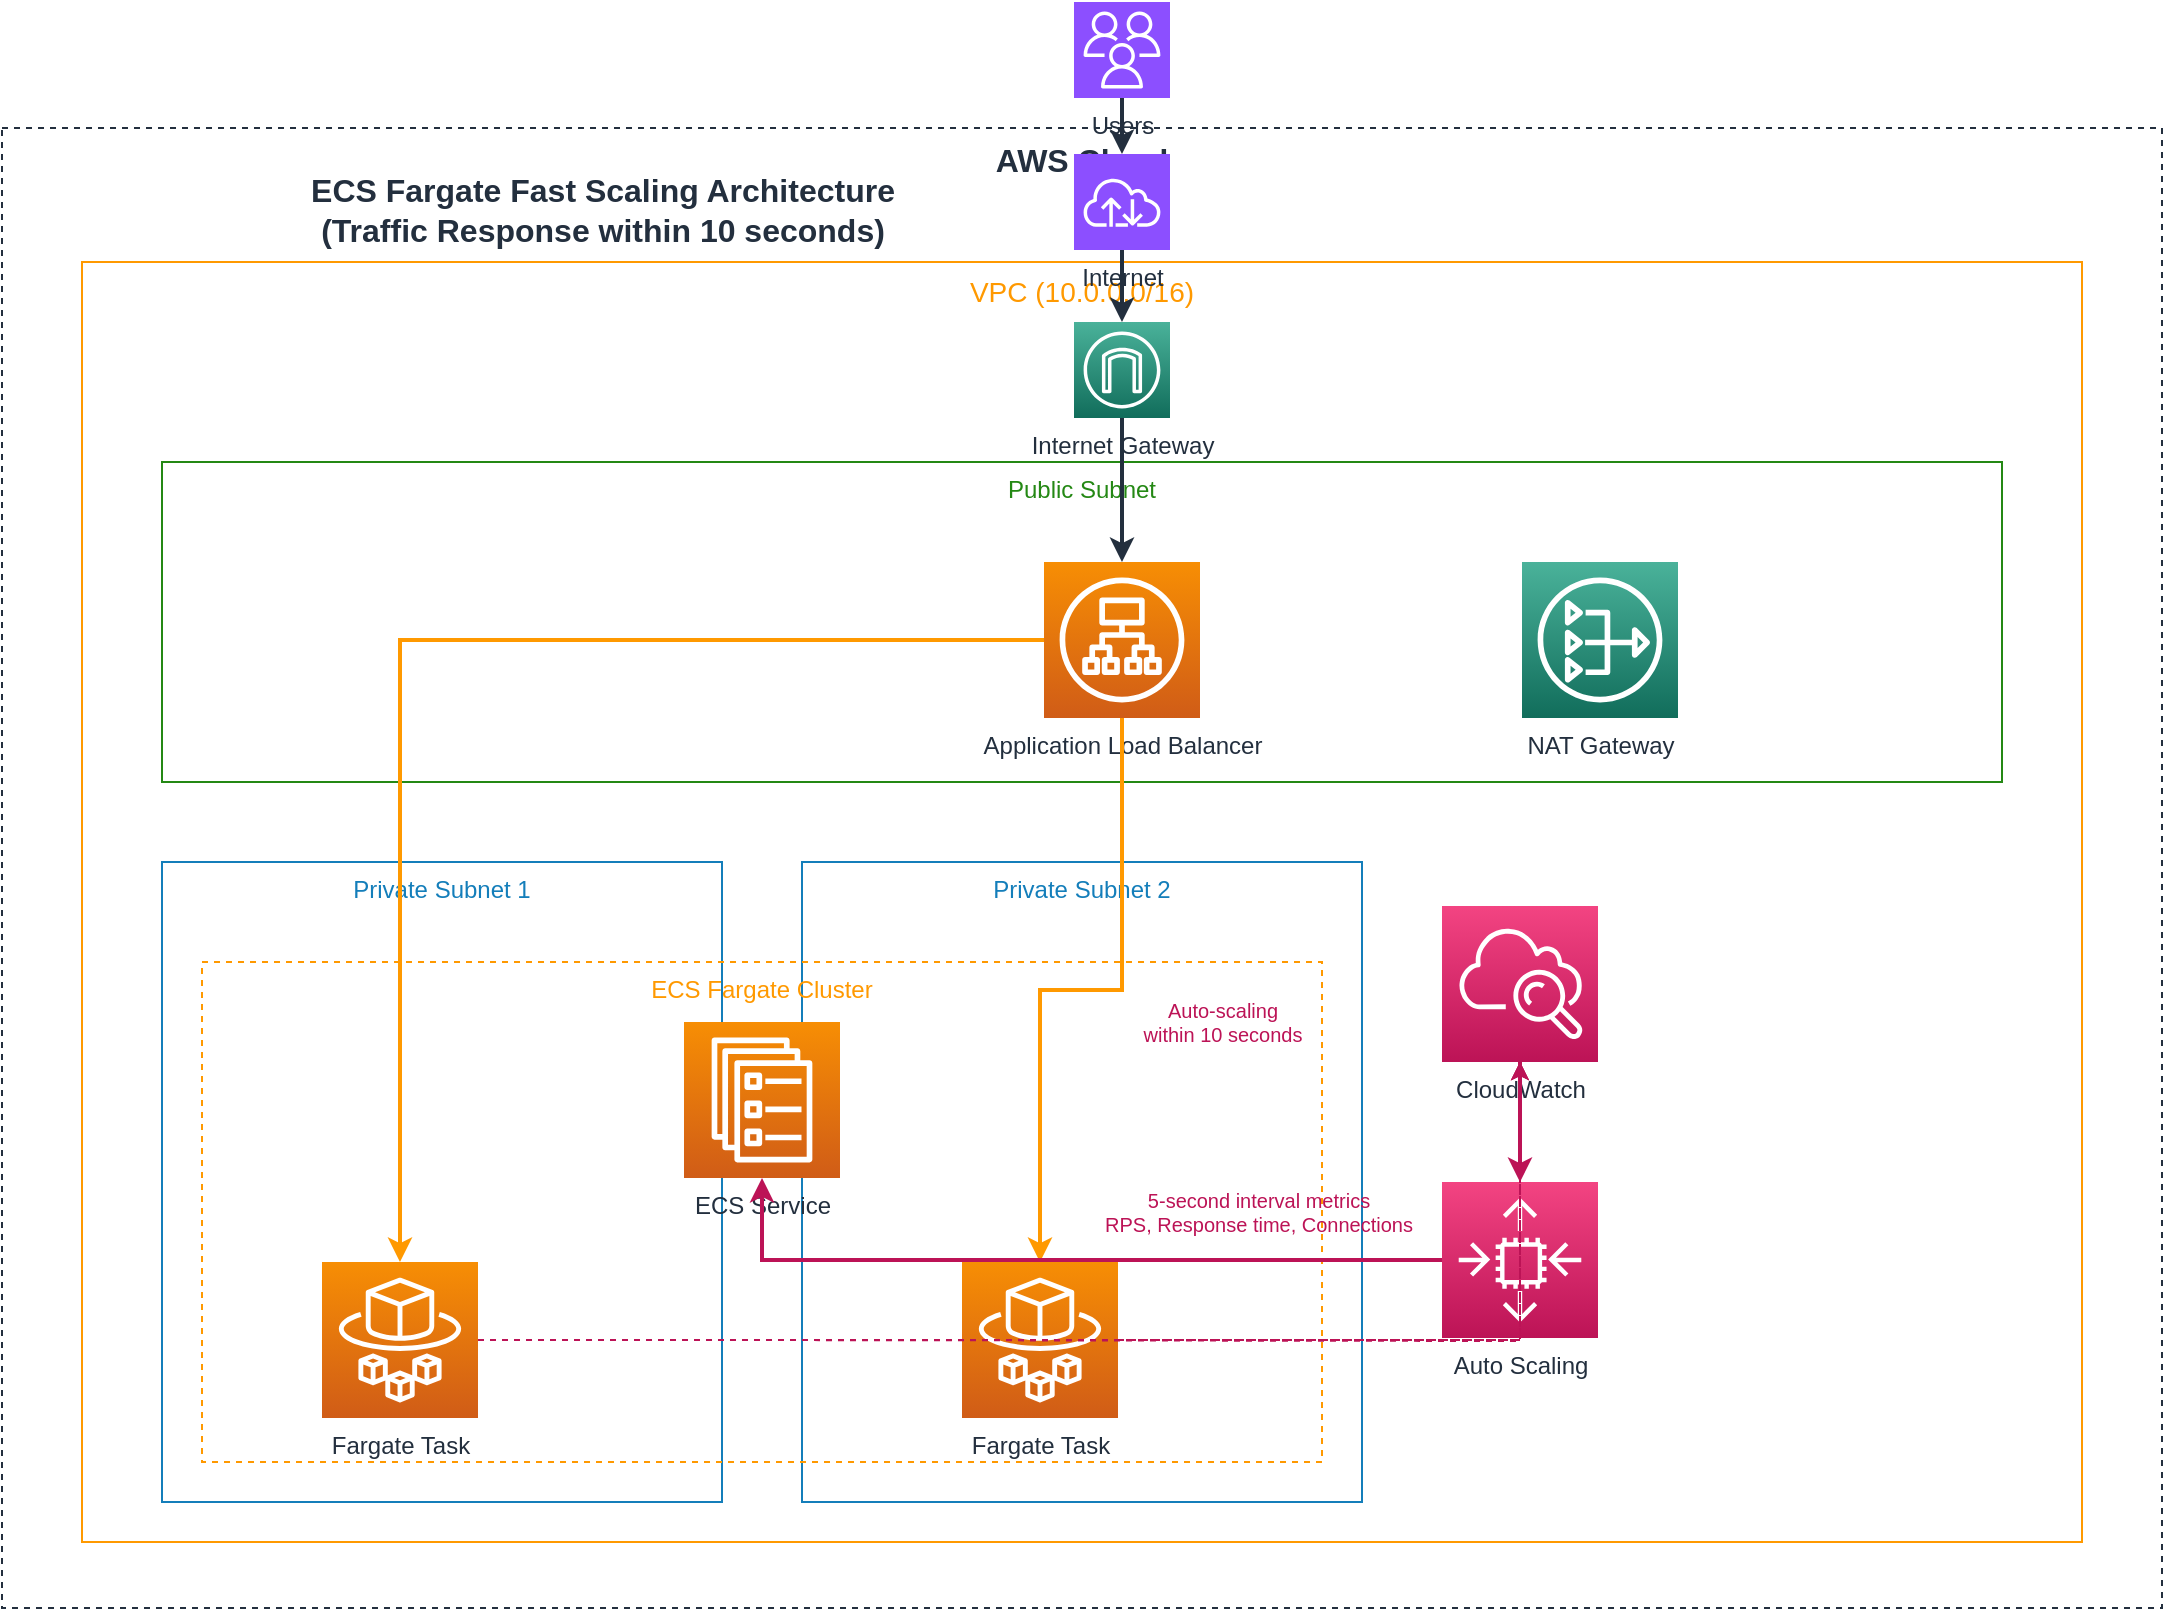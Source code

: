 <mxfile>
    <diagram name="Page-1" id="aws-architecture">
        <mxGraphModel dx="1615" dy="1430" grid="1" gridSize="10" guides="1" tooltips="1" connect="1" arrows="1" fold="1" page="1" pageScale="1" pageWidth="1169" pageHeight="827" math="0" shadow="0">
            <root>
                <mxCell id="0"/>
                <mxCell id="1" parent="0"/>
                <mxCell id="aws-cloud" value="AWS Cloud" style="fillColor=none;strokeColor=#232F3E;dashed=1;verticalAlign=top;fontStyle=0;fontColor=#232F3E;fontSize=16;fontStyle=1;" parent="1" vertex="1">
                    <mxGeometry x="40" y="66" width="1080" height="740" as="geometry"/>
                </mxCell>
                <mxCell id="vpc" value="VPC (10.0.0.0/16)" style="fillColor=none;strokeColor=#FF9900;verticalAlign=top;fontStyle=0;fontColor=#FF9900;fontSize=14;" parent="1" vertex="1">
                    <mxGeometry x="80" y="133" width="1000" height="640" as="geometry"/>
                </mxCell>
                <mxCell id="internet" value="Internet" style="sketch=0;points=[[0,0,0],[0.25,0,0],[0.5,0,0],[0.75,0,0],[1,0,0],[0,1,0],[0.25,1,0],[0.5,1,0],[0.75,1,0],[1,1,0],[0,0.25,0],[0,0.5,0],[0,0.75,0],[1,0.25,0],[1,0.5,0],[1,0.75,0]];outlineConnect=0;fontColor=#232F3E;gradientColor=none;fillColor=#8C4FFF;strokeColor=#ffffff;dashed=0;verticalLabelPosition=bottom;verticalAlign=top;align=center;html=1;fontSize=12;fontStyle=0;aspect=fixed;shape=mxgraph.aws4.resourceIcon;resIcon=mxgraph.aws4.internet;" parent="1" vertex="1">
                    <mxGeometry x="576" y="79" width="48" height="48" as="geometry"/>
                </mxCell>
                <mxCell id="users" value="Users" style="sketch=0;points=[[0,0,0],[0.25,0,0],[0.5,0,0],[0.75,0,0],[1,0,0],[0,1,0],[0.25,1,0],[0.5,1,0],[0.75,1,0],[1,1,0],[0,0.25,0],[0,0.5,0],[0,0.75,0],[1,0.25,0],[1,0.5,0],[1,0.75,0]];outlineConnect=0;fontColor=#232F3E;gradientColor=none;fillColor=#8C4FFF;strokeColor=#ffffff;dashed=0;verticalLabelPosition=bottom;verticalAlign=top;align=center;html=1;fontSize=12;fontStyle=0;aspect=fixed;shape=mxgraph.aws4.resourceIcon;resIcon=mxgraph.aws4.users;" parent="1" vertex="1">
                    <mxGeometry x="576" y="3" width="48" height="48" as="geometry"/>
                </mxCell>
                <mxCell id="igw" value="Internet Gateway" style="sketch=0;points=[[0,0,0],[0.25,0,0],[0.5,0,0],[0.75,0,0],[1,0,0],[0,1,0],[0.25,1,0],[0.5,1,0],[0.75,1,0],[1,1,0],[0,0.25,0],[0,0.5,0],[0,0.75,0],[1,0.25,0],[1,0.5,0],[1,0.75,0]];outlineConnect=0;fontColor=#232F3E;gradientColor=#4AB29A;gradientDirection=north;fillColor=#116D5B;strokeColor=#ffffff;dashed=0;verticalLabelPosition=bottom;verticalAlign=top;align=center;html=1;fontSize=12;fontStyle=0;aspect=fixed;shape=mxgraph.aws4.resourceIcon;resIcon=mxgraph.aws4.internet_gateway;" parent="1" vertex="1">
                    <mxGeometry x="576" y="163" width="48" height="48" as="geometry"/>
                </mxCell>
                <mxCell id="public-subnet" value="Public Subnet" style="fillColor=none;strokeColor=#248814;dashed=0;verticalAlign=top;fontStyle=0;fontColor=#248814;fontSize=12;" parent="1" vertex="1">
                    <mxGeometry x="120" y="233" width="920" height="160" as="geometry"/>
                </mxCell>
                <mxCell id="alb" value="Application Load Balancer" style="sketch=0;points=[[0,0,0],[0.25,0,0],[0.5,0,0],[0.75,0,0],[1,0,0],[0,1,0],[0.25,1,0],[0.5,1,0],[0.75,1,0],[1,1,0],[0,0.25,0],[0,0.5,0],[0,0.75,0],[1,0.25,0],[1,0.5,0],[1,0.75,0]];outlineConnect=0;fontColor=#232F3E;gradientColor=#F78E04;gradientDirection=north;fillColor=#D05C17;strokeColor=#ffffff;dashed=0;verticalLabelPosition=bottom;verticalAlign=top;align=center;html=1;fontSize=12;fontStyle=0;aspect=fixed;shape=mxgraph.aws4.resourceIcon;resIcon=mxgraph.aws4.application_load_balancer;" parent="1" vertex="1">
                    <mxGeometry x="561" y="283" width="78" height="78" as="geometry"/>
                </mxCell>
                <mxCell id="private-subnet-1" value="Private Subnet 1" style="fillColor=none;strokeColor=#147EBA;dashed=0;verticalAlign=top;fontStyle=0;fontColor=#147EBA;fontSize=12;" parent="1" vertex="1">
                    <mxGeometry x="120" y="433" width="280" height="320" as="geometry"/>
                </mxCell>
                <mxCell id="private-subnet-2" value="Private Subnet 2" style="fillColor=none;strokeColor=#147EBA;dashed=0;verticalAlign=top;fontStyle=0;fontColor=#147EBA;fontSize=12;" parent="1" vertex="1">
                    <mxGeometry x="440" y="433" width="280" height="320" as="geometry"/>
                </mxCell>
                <mxCell id="ecs-cluster" value="ECS Fargate Cluster" style="fillColor=none;strokeColor=#FF9900;dashed=1;verticalAlign=top;fontStyle=0;fontColor=#FF9900;fontSize=12;" parent="1" vertex="1">
                    <mxGeometry x="140" y="483" width="560" height="250" as="geometry"/>
                </mxCell>
                <mxCell id="ecs-service" value="ECS Service" style="sketch=0;points=[[0,0,0],[0.25,0,0],[0.5,0,0],[0.75,0,0],[1,0,0],[0,1,0],[0.25,1,0],[0.5,1,0],[0.75,1,0],[1,1,0],[0,0.25,0],[0,0.5,0],[0,0.75,0],[1,0.25,0],[1,0.5,0],[1,0.75,0]];outlineConnect=0;fontColor=#232F3E;gradientColor=#F78E04;gradientDirection=north;fillColor=#D05C17;strokeColor=#ffffff;dashed=0;verticalLabelPosition=bottom;verticalAlign=top;align=center;html=1;fontSize=12;fontStyle=0;aspect=fixed;shape=mxgraph.aws4.resourceIcon;resIcon=mxgraph.aws4.ecs_service;" parent="1" vertex="1">
                    <mxGeometry x="381" y="513" width="78" height="78" as="geometry"/>
                </mxCell>
                <mxCell id="fargate-task-1" value="Fargate Task" style="sketch=0;points=[[0,0,0],[0.25,0,0],[0.5,0,0],[0.75,0,0],[1,0,0],[0,1,0],[0.25,1,0],[0.5,1,0],[0.75,1,0],[1,1,0],[0,0.25,0],[0,0.5,0],[0,0.75,0],[1,0.25,0],[1,0.5,0],[1,0.75,0]];outlineConnect=0;fontColor=#232F3E;gradientColor=#F78E04;gradientDirection=north;fillColor=#D05C17;strokeColor=#ffffff;dashed=0;verticalLabelPosition=bottom;verticalAlign=top;align=center;html=1;fontSize=12;fontStyle=0;aspect=fixed;shape=mxgraph.aws4.resourceIcon;resIcon=mxgraph.aws4.fargate;" parent="1" vertex="1">
                    <mxGeometry x="200" y="633" width="78" height="78" as="geometry"/>
                </mxCell>
                <mxCell id="fargate-task-3" value="Fargate Task" style="sketch=0;points=[[0,0,0],[0.25,0,0],[0.5,0,0],[0.75,0,0],[1,0,0],[0,1,0],[0.25,1,0],[0.5,1,0],[0.75,1,0],[1,1,0],[0,0.25,0],[0,0.5,0],[0,0.75,0],[1,0.25,0],[1,0.5,0],[1,0.75,0]];outlineConnect=0;fontColor=#232F3E;gradientColor=#F78E04;gradientDirection=north;fillColor=#D05C17;strokeColor=#ffffff;dashed=0;verticalLabelPosition=bottom;verticalAlign=top;align=center;html=1;fontSize=12;fontStyle=0;aspect=fixed;shape=mxgraph.aws4.resourceIcon;resIcon=mxgraph.aws4.fargate;" parent="1" vertex="1">
                    <mxGeometry x="520" y="633" width="78" height="78" as="geometry"/>
                </mxCell>
                <mxCell id="cloudwatch" value="CloudWatch" style="sketch=0;points=[[0,0,0],[0.25,0,0],[0.5,0,0],[0.75,0,0],[1,0,0],[0,1,0],[0.25,1,0],[0.5,1,0],[0.75,1,0],[1,1,0],[0,0.25,0],[0,0.5,0],[0,0.75,0],[1,0.25,0],[1,0.5,0],[1,0.75,0]];outlineConnect=0;fontColor=#232F3E;gradientColor=#F34482;gradientDirection=north;fillColor=#BC1356;strokeColor=#ffffff;dashed=0;verticalLabelPosition=bottom;verticalAlign=top;align=center;html=1;fontSize=12;fontStyle=0;aspect=fixed;shape=mxgraph.aws4.resourceIcon;resIcon=mxgraph.aws4.cloudwatch;" parent="1" vertex="1">
                    <mxGeometry x="760" y="455" width="78" height="78" as="geometry"/>
                </mxCell>
                <mxCell id="auto-scaling" value="Auto Scaling" style="sketch=0;points=[[0,0,0],[0.25,0,0],[0.5,0,0],[0.75,0,0],[1,0,0],[0,1,0],[0.25,1,0],[0.5,1,0],[0.75,1,0],[1,1,0],[0,0.25,0],[0,0.5,0],[0,0.75,0],[1,0.25,0],[1,0.5,0],[1,0.75,0]];outlineConnect=0;fontColor=#232F3E;gradientColor=#F34482;gradientDirection=north;fillColor=#BC1356;strokeColor=#ffffff;dashed=0;verticalLabelPosition=bottom;verticalAlign=top;align=center;html=1;fontSize=12;fontStyle=0;aspect=fixed;shape=mxgraph.aws4.resourceIcon;resIcon=mxgraph.aws4.auto_scaling;" parent="1" vertex="1">
                    <mxGeometry x="760" y="593" width="78" height="78" as="geometry"/>
                </mxCell>
                <mxCell id="nat-gateway" value="NAT Gateway" style="sketch=0;points=[[0,0,0],[0.25,0,0],[0.5,0,0],[0.75,0,0],[1,0,0],[0,1,0],[0.25,1,0],[0.5,1,0],[0.75,1,0],[1,1,0],[0,0.25,0],[0,0.5,0],[0,0.75,0],[1,0.25,0],[1,0.5,0],[1,0.75,0]];outlineConnect=0;fontColor=#232F3E;gradientColor=#4AB29A;gradientDirection=north;fillColor=#116D5B;strokeColor=#ffffff;dashed=0;verticalLabelPosition=bottom;verticalAlign=top;align=center;html=1;fontSize=12;fontStyle=0;aspect=fixed;shape=mxgraph.aws4.resourceIcon;resIcon=mxgraph.aws4.nat_gateway;" parent="1" vertex="1">
                    <mxGeometry x="800" y="283" width="78" height="78" as="geometry"/>
                </mxCell>
                <mxCell id="conn-users-internet" style="edgeStyle=straightConnector;rounded=0;orthogonalLoop=1;jettySize=auto;html=1;strokeColor=#232F3E;strokeWidth=2;" parent="1" source="users" target="internet" edge="1">
                    <mxGeometry relative="1" as="geometry"/>
                </mxCell>
                <mxCell id="conn-internet-igw" style="edgeStyle=straightConnector;rounded=0;orthogonalLoop=1;jettySize=auto;html=1;strokeColor=#232F3E;strokeWidth=2;" parent="1" source="internet" target="igw" edge="1">
                    <mxGeometry relative="1" as="geometry"/>
                </mxCell>
                <mxCell id="conn-igw-alb" style="edgeStyle=straightConnector;rounded=0;orthogonalLoop=1;jettySize=auto;html=1;strokeColor=#232F3E;strokeWidth=2;" parent="1" source="igw" target="alb" edge="1">
                    <mxGeometry relative="1" as="geometry"/>
                </mxCell>
                <mxCell id="conn-alb-task1" style="edgeStyle=orthogonalEdgeStyle;rounded=0;orthogonalLoop=1;jettySize=auto;html=1;strokeColor=#FF9900;strokeWidth=2;" parent="1" source="alb" target="fargate-task-1" edge="1">
                    <mxGeometry relative="1" as="geometry"/>
                </mxCell>
                <mxCell id="conn-alb-task3" style="edgeStyle=orthogonalEdgeStyle;rounded=0;orthogonalLoop=1;jettySize=auto;html=1;strokeColor=#FF9900;strokeWidth=2;" parent="1" source="alb" target="fargate-task-3" edge="1">
                    <mxGeometry relative="1" as="geometry"/>
                </mxCell>
                <mxCell id="conn-task1-cw" style="edgeStyle=orthogonalEdgeStyle;rounded=0;orthogonalLoop=1;jettySize=auto;html=1;strokeColor=#BC1356;strokeWidth=1;dashed=1;" parent="1" source="fargate-task-1" target="cloudwatch" edge="1">
                    <mxGeometry relative="1" as="geometry"/>
                </mxCell>
                <mxCell id="conn-task2-cw" style="edgeStyle=orthogonalEdgeStyle;rounded=0;orthogonalLoop=1;jettySize=auto;html=1;strokeColor=#BC1356;strokeWidth=1;dashed=1;" parent="1" target="cloudwatch" edge="1">
                    <mxGeometry relative="1" as="geometry">
                        <mxPoint x="398" y="672" as="sourcePoint"/>
                    </mxGeometry>
                </mxCell>
                <mxCell id="conn-task3-cw" style="edgeStyle=orthogonalEdgeStyle;rounded=0;orthogonalLoop=1;jettySize=auto;html=1;strokeColor=#BC1356;strokeWidth=1;dashed=1;" parent="1" source="fargate-task-3" target="cloudwatch" edge="1">
                    <mxGeometry relative="1" as="geometry"/>
                </mxCell>
                <mxCell id="conn-cw-as" style="edgeStyle=orthogonalEdgeStyle;rounded=0;orthogonalLoop=1;jettySize=auto;html=1;strokeColor=#BC1356;strokeWidth=2;" parent="1" source="cloudwatch" target="auto-scaling" edge="1">
                    <mxGeometry relative="1" as="geometry"/>
                </mxCell>
                <mxCell id="conn-as-ecs" style="edgeStyle=orthogonalEdgeStyle;rounded=0;orthogonalLoop=1;jettySize=auto;html=1;strokeColor=#BC1356;strokeWidth=2;" parent="1" source="auto-scaling" target="ecs-service" edge="1">
                    <mxGeometry relative="1" as="geometry"/>
                </mxCell>
                <mxCell id="metrics-label" value="5-second interval metrics&#10;RPS, Response time, Connections" style="text;html=1;strokeColor=none;fillColor=none;align=center;verticalAlign=middle;fontColor=#BC1356;fontSize=10;" parent="1" vertex="1">
                    <mxGeometry x="598" y="588" width="140" height="40" as="geometry"/>
                </mxCell>
                <mxCell id="scaling-label" value="Auto-scaling&#10;within 10 seconds" style="text;html=1;strokeColor=none;fillColor=none;align=center;verticalAlign=middle;fontColor=#BC1356;fontSize=10;" parent="1" vertex="1">
                    <mxGeometry x="600" y="493" width="100" height="40" as="geometry"/>
                </mxCell>
                <mxCell id="title" value="ECS Fargate Fast Scaling Architecture&#10;(Traffic Response within 10 seconds)" style="text;html=1;strokeColor=none;fillColor=none;align=center;verticalAlign=middle;fontColor=#232F3E;fontSize=16;fontStyle=1;" parent="1" vertex="1">
                    <mxGeometry x="160" y="87" width="360" height="40" as="geometry"/>
                </mxCell>
            </root>
        </mxGraphModel>
    </diagram>
</mxfile>
